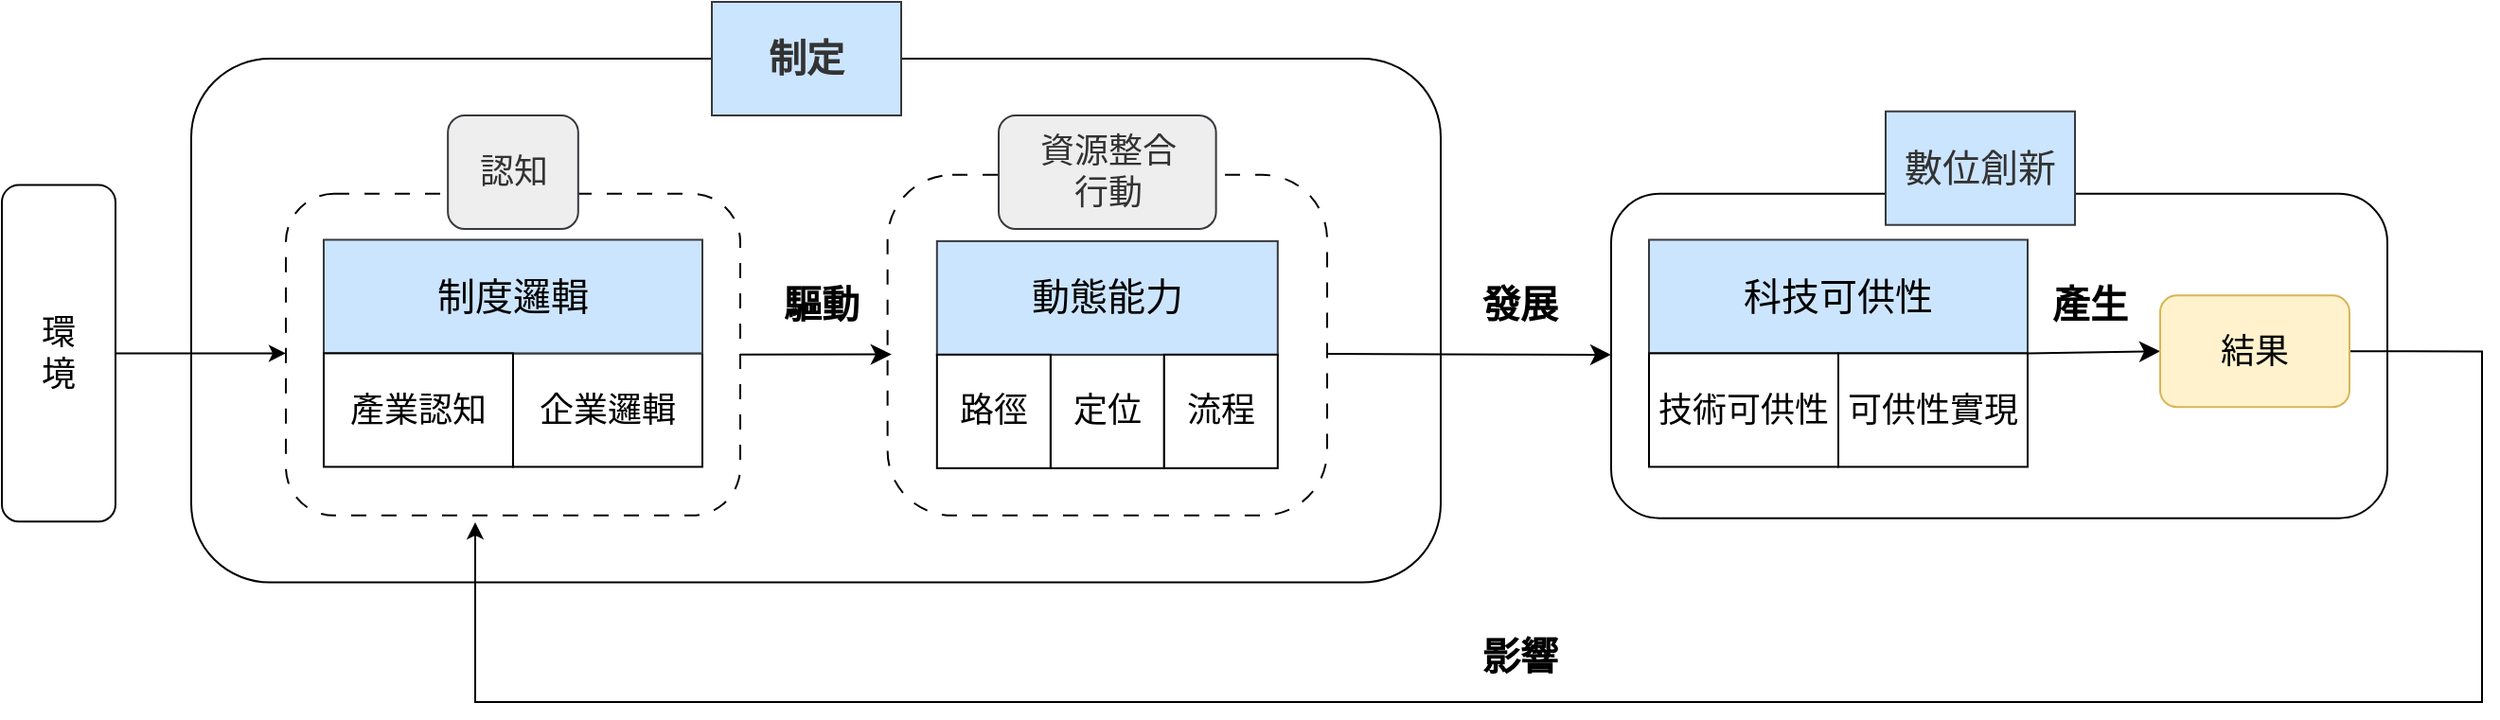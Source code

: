 <mxfile version="26.2.13">
  <diagram id="vkK8o-hsKimOO6CbCIKc" name="第1頁">
    <mxGraphModel dx="1656" dy="667" grid="1" gridSize="10" guides="1" tooltips="1" connect="1" arrows="1" fold="1" page="1" pageScale="1" pageWidth="1169" pageHeight="827" math="0" shadow="0">
      <root>
        <mxCell id="0" />
        <mxCell id="1" parent="0" />
        <mxCell id="1qFZ0b5etKVb5s6CTwOf-1" value="&lt;font face=&quot;標楷體&quot; style=&quot;font-size: 18px;&quot;&gt;環&lt;/font&gt;&lt;div&gt;&lt;font face=&quot;標楷體&quot; style=&quot;font-size: 18px;&quot;&gt;境&lt;/font&gt;&lt;/div&gt;" style="rounded=1;whiteSpace=wrap;html=1;movable=1;resizable=1;rotatable=1;deletable=1;editable=1;locked=0;connectable=1;" parent="1" vertex="1">
          <mxGeometry x="160" y="336.79" width="60" height="177.86" as="geometry" />
        </mxCell>
        <mxCell id="iIE0ldJsGx-aEYX-XOFw-92" value="" style="rounded=1;whiteSpace=wrap;html=1;movable=1;resizable=1;rotatable=1;deletable=1;editable=1;locked=0;connectable=1;strokeWidth=1;fontFamily=標楷體;fontSize=18;fontStyle=0;strokeColor=default;gradientColor=none;" parent="1" vertex="1">
          <mxGeometry x="1010" y="341.43" width="410" height="171.43" as="geometry" />
        </mxCell>
        <mxCell id="iIE0ldJsGx-aEYX-XOFw-3" value="" style="rounded=1;whiteSpace=wrap;html=1;movable=1;resizable=1;rotatable=1;deletable=1;editable=1;locked=0;connectable=1;strokeWidth=1;fontFamily=標楷體;fontSize=18;fontStyle=0" parent="1" vertex="1">
          <mxGeometry x="260" y="270" width="660" height="276.79" as="geometry" />
        </mxCell>
        <mxCell id="iIE0ldJsGx-aEYX-XOFw-4" value="&lt;font style=&quot;font-size: 20px;&quot; color=&quot;#333333&quot;&gt;&lt;span&gt;&lt;b&gt;制定&lt;/b&gt;&lt;/span&gt;&lt;/font&gt;" style="rounded=0;whiteSpace=wrap;html=1;strokeColor=#36393d;fillColor=#cce5ff;fontFamily=標楷體;fontSize=18;fontStyle=0;align=center;verticalAlign=middle;" parent="1" vertex="1">
          <mxGeometry x="535" y="240" width="100" height="60" as="geometry" />
        </mxCell>
        <mxCell id="iIE0ldJsGx-aEYX-XOFw-24" value="&lt;font style=&quot;font-size: 20px;&quot; face=&quot;標楷體&quot;&gt;&lt;b style=&quot;&quot;&gt;驅&lt;/b&gt;&lt;/font&gt;&lt;b style=&quot;font-size: 20px; font-family: 標楷體; background-color: transparent; color: light-dark(rgb(0, 0, 0), rgb(255, 255, 255));&quot;&gt;動&lt;/b&gt;" style="text;html=1;align=center;verticalAlign=middle;whiteSpace=wrap;rounded=0;fontFamily=Helvetica;fontSize=12;fontColor=default;" parent="1" vertex="1">
          <mxGeometry x="565.623" y="383.995" width="54.375" height="30" as="geometry" />
        </mxCell>
        <mxCell id="iIE0ldJsGx-aEYX-XOFw-49" value="&lt;font style=&quot;font-size: 20px;&quot; face=&quot;標楷體&quot;&gt;&lt;b style=&quot;&quot;&gt;發&lt;/b&gt;&lt;/font&gt;&lt;b style=&quot;font-size: 20px; font-family: 標楷體; background-color: transparent; color: light-dark(rgb(0, 0, 0), rgb(255, 255, 255));&quot;&gt;展&lt;/b&gt;" style="text;html=1;align=center;verticalAlign=middle;whiteSpace=wrap;rounded=0;" parent="1" vertex="1">
          <mxGeometry x="935.003" y="383.995" width="54.375" height="30" as="geometry" />
        </mxCell>
        <mxCell id="iIE0ldJsGx-aEYX-XOFw-93" value="&lt;font style=&quot;font-size: 20px;&quot; color=&quot;#333333&quot;&gt;數位創新&lt;/font&gt;" style="rounded=0;whiteSpace=wrap;html=1;strokeColor=#36393d;fillColor=#cce5ff;fontFamily=標楷體;fontSize=18;fontStyle=0;align=center;verticalAlign=middle;" parent="1" vertex="1">
          <mxGeometry x="1155.004" y="297.86" width="100" height="60" as="geometry" />
        </mxCell>
        <mxCell id="2Q146yOcIqqujiGekZra-31" style="edgeStyle=none;curved=1;rounded=0;orthogonalLoop=1;jettySize=auto;html=1;exitX=1;exitY=1;exitDx=0;exitDy=0;entryX=0;entryY=0.5;entryDx=0;entryDy=0;fontSize=12;startSize=8;endSize=8;" parent="1" source="iIE0ldJsGx-aEYX-XOFw-86" target="iIE0ldJsGx-aEYX-XOFw-96" edge="1">
          <mxGeometry relative="1" as="geometry" />
        </mxCell>
        <mxCell id="iIE0ldJsGx-aEYX-XOFw-73" value="&lt;font style=&quot;font-size: 20px;&quot; face=&quot;標楷體&quot;&gt;&lt;b style=&quot;&quot;&gt;產&lt;/b&gt;&lt;/font&gt;&lt;b style=&quot;font-size: 20px; font-family: 標楷體; background-color: transparent; color: light-dark(rgb(0, 0, 0), rgb(255, 255, 255));&quot;&gt;生&lt;/b&gt;" style="text;html=1;align=center;verticalAlign=middle;whiteSpace=wrap;rounded=0;fontFamily=Helvetica;fontSize=12;fontColor=default;" parent="1" vertex="1">
          <mxGeometry x="1235.632" y="383.995" width="54.375" height="30" as="geometry" />
        </mxCell>
        <mxCell id="jCKPyfohm9eTSwGeLUaR-1" style="edgeStyle=orthogonalEdgeStyle;rounded=0;orthogonalLoop=1;jettySize=auto;html=1;exitX=1;exitY=0.5;exitDx=0;exitDy=0;" edge="1" parent="1" source="iIE0ldJsGx-aEYX-XOFw-96">
          <mxGeometry relative="1" as="geometry">
            <mxPoint x="410" y="515" as="targetPoint" />
            <Array as="points">
              <mxPoint x="1470" y="425" />
              <mxPoint x="1470" y="610" />
              <mxPoint x="410" y="610" />
              <mxPoint x="410" y="515" />
            </Array>
          </mxGeometry>
        </mxCell>
        <mxCell id="iIE0ldJsGx-aEYX-XOFw-96" value="結果" style="rounded=1;whiteSpace=wrap;html=1;fontSize=18;fontFamily=標楷體;movable=1;resizable=1;rotatable=1;deletable=1;editable=1;locked=0;connectable=1;fontStyle=0;fillColor=#fff2cc;strokeColor=#d6b656;" parent="1" vertex="1">
          <mxGeometry x="1300.0" y="395.185" width="100" height="58.93" as="geometry" />
        </mxCell>
        <mxCell id="iIE0ldJsGx-aEYX-XOFw-83" value="&lt;font style=&quot;font-size: 20px;&quot; face=&quot;標楷體&quot;&gt;&lt;b style=&quot;&quot;&gt;影響&lt;/b&gt;&lt;/font&gt;" style="text;html=1;align=center;verticalAlign=middle;whiteSpace=wrap;rounded=0;" parent="1" vertex="1">
          <mxGeometry x="935" y="570" width="54.38" height="30" as="geometry" />
        </mxCell>
        <mxCell id="iIE0ldJsGx-aEYX-XOFw-134" style="edgeStyle=orthogonalEdgeStyle;rounded=0;orthogonalLoop=1;jettySize=auto;html=1;" parent="1" source="1qFZ0b5etKVb5s6CTwOf-1" edge="1">
          <mxGeometry relative="1" as="geometry">
            <mxPoint x="310" y="425.72" as="targetPoint" />
          </mxGeometry>
        </mxCell>
        <mxCell id="1qFZ0b5etKVb5s6CTwOf-41" value="" style="rounded=1;whiteSpace=wrap;html=1;movable=1;resizable=1;rotatable=1;deletable=1;editable=1;locked=0;connectable=1;strokeWidth=1;dashed=1;dashPattern=8 8;fontFamily=標楷體;fontSize=18;fontStyle=0" parent="1" vertex="1">
          <mxGeometry x="310" y="341.43" width="240" height="170" as="geometry" />
        </mxCell>
        <mxCell id="1qFZ0b5etKVb5s6CTwOf-51" value="&lt;font color=&quot;#333333&quot;&gt;&lt;span&gt;認知&lt;/span&gt;&lt;/font&gt;" style="rounded=1;whiteSpace=wrap;html=1;strokeColor=#36393d;fillColor=#eeeeee;fontFamily=標楷體;fontSize=18;fontStyle=0" parent="1" vertex="1">
          <mxGeometry x="395.582" y="300" width="68.83" height="60" as="geometry" />
        </mxCell>
        <mxCell id="2Q146yOcIqqujiGekZra-25" value="" style="group;movable=1;resizable=1;rotatable=1;deletable=1;editable=1;locked=0;connectable=1;" parent="1" vertex="1" connectable="0">
          <mxGeometry x="329.997" y="365.72" width="200.0" height="120" as="geometry" />
        </mxCell>
        <mxCell id="1qFZ0b5etKVb5s6CTwOf-47" value="企業邏輯" style="rounded=0;whiteSpace=wrap;html=1;movable=1;resizable=1;rotatable=1;deletable=1;editable=1;locked=0;connectable=1;fontFamily=標楷體;fontSize=18;fontStyle=0" parent="2Q146yOcIqqujiGekZra-25" vertex="1">
          <mxGeometry x="100.0" y="60" width="100" height="60" as="geometry" />
        </mxCell>
        <mxCell id="2Q146yOcIqqujiGekZra-9" value="" style="group" parent="2Q146yOcIqqujiGekZra-25" vertex="1" connectable="0">
          <mxGeometry width="200.0" height="120" as="geometry" />
        </mxCell>
        <mxCell id="1qFZ0b5etKVb5s6CTwOf-43" value="&lt;span&gt;&lt;font style=&quot;font-size: 20px;&quot;&gt;制度邏輯&lt;/font&gt;&lt;/span&gt;" style="rounded=0;whiteSpace=wrap;html=1;fontSize=18;fontFamily=標楷體;movable=1;resizable=1;rotatable=1;deletable=1;editable=1;locked=0;connectable=1;fillColor=#cce5ff;strokeColor=#36393d;fontStyle=0;align=center;verticalAlign=middle;" parent="2Q146yOcIqqujiGekZra-9" vertex="1">
          <mxGeometry width="200" height="60" as="geometry" />
        </mxCell>
        <mxCell id="1qFZ0b5etKVb5s6CTwOf-48" value="產業認知" style="rounded=0;whiteSpace=wrap;html=1;movable=1;resizable=1;rotatable=1;deletable=1;editable=1;locked=0;connectable=1;fontFamily=標楷體;fontSize=18;fontStyle=0" parent="2Q146yOcIqqujiGekZra-9" vertex="1">
          <mxGeometry y="60" width="100" height="60" as="geometry" />
        </mxCell>
        <mxCell id="2Q146yOcIqqujiGekZra-30" style="edgeStyle=none;curved=1;rounded=0;orthogonalLoop=1;jettySize=auto;html=1;fontSize=12;startSize=8;endSize=8;" parent="1" target="iIE0ldJsGx-aEYX-XOFw-92" edge="1">
          <mxGeometry relative="1" as="geometry">
            <mxPoint x="860" y="426" as="sourcePoint" />
            <Array as="points" />
          </mxGeometry>
        </mxCell>
        <mxCell id="iIE0ldJsGx-aEYX-XOFw-15" value="" style="rounded=1;whiteSpace=wrap;html=1;movable=1;resizable=1;rotatable=1;deletable=1;editable=1;locked=0;connectable=1;strokeWidth=1;dashed=1;dashPattern=8 8;fontFamily=標楷體;fontSize=18;fontStyle=0;arcSize=19;" parent="1" vertex="1">
          <mxGeometry x="627.809" y="331.43" width="232.19" height="180" as="geometry" />
        </mxCell>
        <mxCell id="iIE0ldJsGx-aEYX-XOFw-16" value="&lt;font color=&quot;#333333&quot;&gt;&lt;span&gt;資源整合&lt;/span&gt;&lt;/font&gt;&lt;div&gt;&lt;font color=&quot;#333333&quot;&gt;&lt;span&gt;行動&lt;/span&gt;&lt;/font&gt;&lt;/div&gt;" style="rounded=1;whiteSpace=wrap;html=1;strokeColor=#36393d;fillColor=#eeeeee;fontFamily=標楷體;fontSize=18;fontStyle=0" parent="1" vertex="1">
          <mxGeometry x="686.51" y="300" width="114.79" height="60" as="geometry" />
        </mxCell>
        <mxCell id="2Q146yOcIqqujiGekZra-18" value="" style="group;movable=1;resizable=1;rotatable=1;deletable=1;editable=1;locked=0;connectable=1;" parent="1" vertex="1" connectable="0">
          <mxGeometry x="653.904" y="366.43" width="180" height="120" as="geometry" />
        </mxCell>
        <mxCell id="2Q146yOcIqqujiGekZra-26" value="" style="group" parent="2Q146yOcIqqujiGekZra-18" vertex="1" connectable="0">
          <mxGeometry width="180" height="120" as="geometry" />
        </mxCell>
        <mxCell id="iIE0ldJsGx-aEYX-XOFw-19" value="定位" style="rounded=0;whiteSpace=wrap;html=1;movable=1;resizable=1;rotatable=1;deletable=1;editable=1;locked=0;connectable=1;fontFamily=標楷體;fontSize=18;fontStyle=0" parent="2Q146yOcIqqujiGekZra-26" vertex="1">
          <mxGeometry x="59.996" y="60" width="60" height="60" as="geometry" />
        </mxCell>
        <mxCell id="iIE0ldJsGx-aEYX-XOFw-18" value="&lt;span&gt;&lt;font style=&quot;font-size: 20px;&quot;&gt;動態能力&lt;/font&gt;&lt;/span&gt;" style="rounded=0;whiteSpace=wrap;html=1;fontSize=18;fontFamily=標楷體;movable=1;resizable=1;rotatable=1;deletable=1;editable=1;locked=0;connectable=1;fillColor=#cce5ff;strokeColor=#36393d;fontStyle=0" parent="2Q146yOcIqqujiGekZra-26" vertex="1">
          <mxGeometry width="180" height="60" as="geometry" />
        </mxCell>
        <mxCell id="iIE0ldJsGx-aEYX-XOFw-20" value="路徑" style="rounded=0;whiteSpace=wrap;html=1;movable=1;resizable=1;rotatable=1;deletable=1;editable=1;locked=0;connectable=1;fontFamily=標楷體;fontSize=18;fontStyle=0" parent="2Q146yOcIqqujiGekZra-26" vertex="1">
          <mxGeometry y="60" width="60" height="60" as="geometry" />
        </mxCell>
        <mxCell id="iIE0ldJsGx-aEYX-XOFw-21" value="&lt;font&gt;&lt;span&gt;&lt;span&gt;流程&lt;/span&gt;&lt;/span&gt;&lt;/font&gt;" style="rounded=0;whiteSpace=wrap;html=1;movable=1;resizable=1;rotatable=1;deletable=1;editable=1;locked=0;connectable=1;fontFamily=標楷體;fontSize=18;fontStyle=0" parent="2Q146yOcIqqujiGekZra-26" vertex="1">
          <mxGeometry x="120" y="60" width="60" height="60" as="geometry" />
        </mxCell>
        <mxCell id="iIE0ldJsGx-aEYX-XOFw-115" value="" style="group;movable=1;resizable=1;rotatable=1;deletable=1;editable=1;locked=0;connectable=1;" parent="1" vertex="1" connectable="0">
          <mxGeometry x="1030.0" y="365.72" width="200" height="120" as="geometry" />
        </mxCell>
        <mxCell id="iIE0ldJsGx-aEYX-XOFw-118" value="" style="group;movable=1;resizable=1;rotatable=1;deletable=1;editable=1;locked=0;connectable=1;" parent="iIE0ldJsGx-aEYX-XOFw-115" vertex="1" connectable="0">
          <mxGeometry width="200" height="120" as="geometry" />
        </mxCell>
        <mxCell id="iIE0ldJsGx-aEYX-XOFw-86" value="&lt;span&gt;&lt;font style=&quot;font-size: 20px;&quot;&gt;科技可供性&lt;/font&gt;&lt;/span&gt;" style="rounded=0;whiteSpace=wrap;html=1;fontSize=18;fontFamily=標楷體;movable=1;resizable=1;rotatable=1;deletable=1;editable=1;locked=0;connectable=1;fillColor=#cce5ff;strokeColor=#36393d;fontStyle=0" parent="iIE0ldJsGx-aEYX-XOFw-118" vertex="1">
          <mxGeometry width="200" height="60" as="geometry" />
        </mxCell>
        <mxCell id="iIE0ldJsGx-aEYX-XOFw-87" value="&lt;font&gt;&lt;span&gt;&lt;span&gt;可供性實現&lt;/span&gt;&lt;/span&gt;&lt;/font&gt;" style="rounded=0;whiteSpace=wrap;html=1;movable=1;resizable=1;rotatable=1;deletable=1;editable=1;locked=0;connectable=1;fontFamily=標楷體;fontSize=18;fontStyle=0" parent="iIE0ldJsGx-aEYX-XOFw-118" vertex="1">
          <mxGeometry x="100" y="60" width="100" height="60" as="geometry" />
        </mxCell>
        <mxCell id="iIE0ldJsGx-aEYX-XOFw-88" value="&lt;font&gt;&lt;span&gt;技術可供性&lt;/span&gt;&lt;/font&gt;" style="rounded=0;whiteSpace=wrap;html=1;movable=1;resizable=1;rotatable=1;deletable=1;editable=1;locked=0;connectable=1;fontFamily=標楷體;fontSize=18;fontStyle=0" parent="iIE0ldJsGx-aEYX-XOFw-118" vertex="1">
          <mxGeometry y="60" width="100" height="60" as="geometry" />
        </mxCell>
        <mxCell id="2Q146yOcIqqujiGekZra-29" style="edgeStyle=none;curved=1;rounded=0;orthogonalLoop=1;jettySize=auto;html=1;exitX=1;exitY=0.5;exitDx=0;exitDy=0;entryX=0.009;entryY=0.527;entryDx=0;entryDy=0;entryPerimeter=0;fontSize=12;startSize=8;endSize=8;" parent="1" source="1qFZ0b5etKVb5s6CTwOf-41" target="iIE0ldJsGx-aEYX-XOFw-15" edge="1">
          <mxGeometry relative="1" as="geometry" />
        </mxCell>
      </root>
    </mxGraphModel>
  </diagram>
</mxfile>
